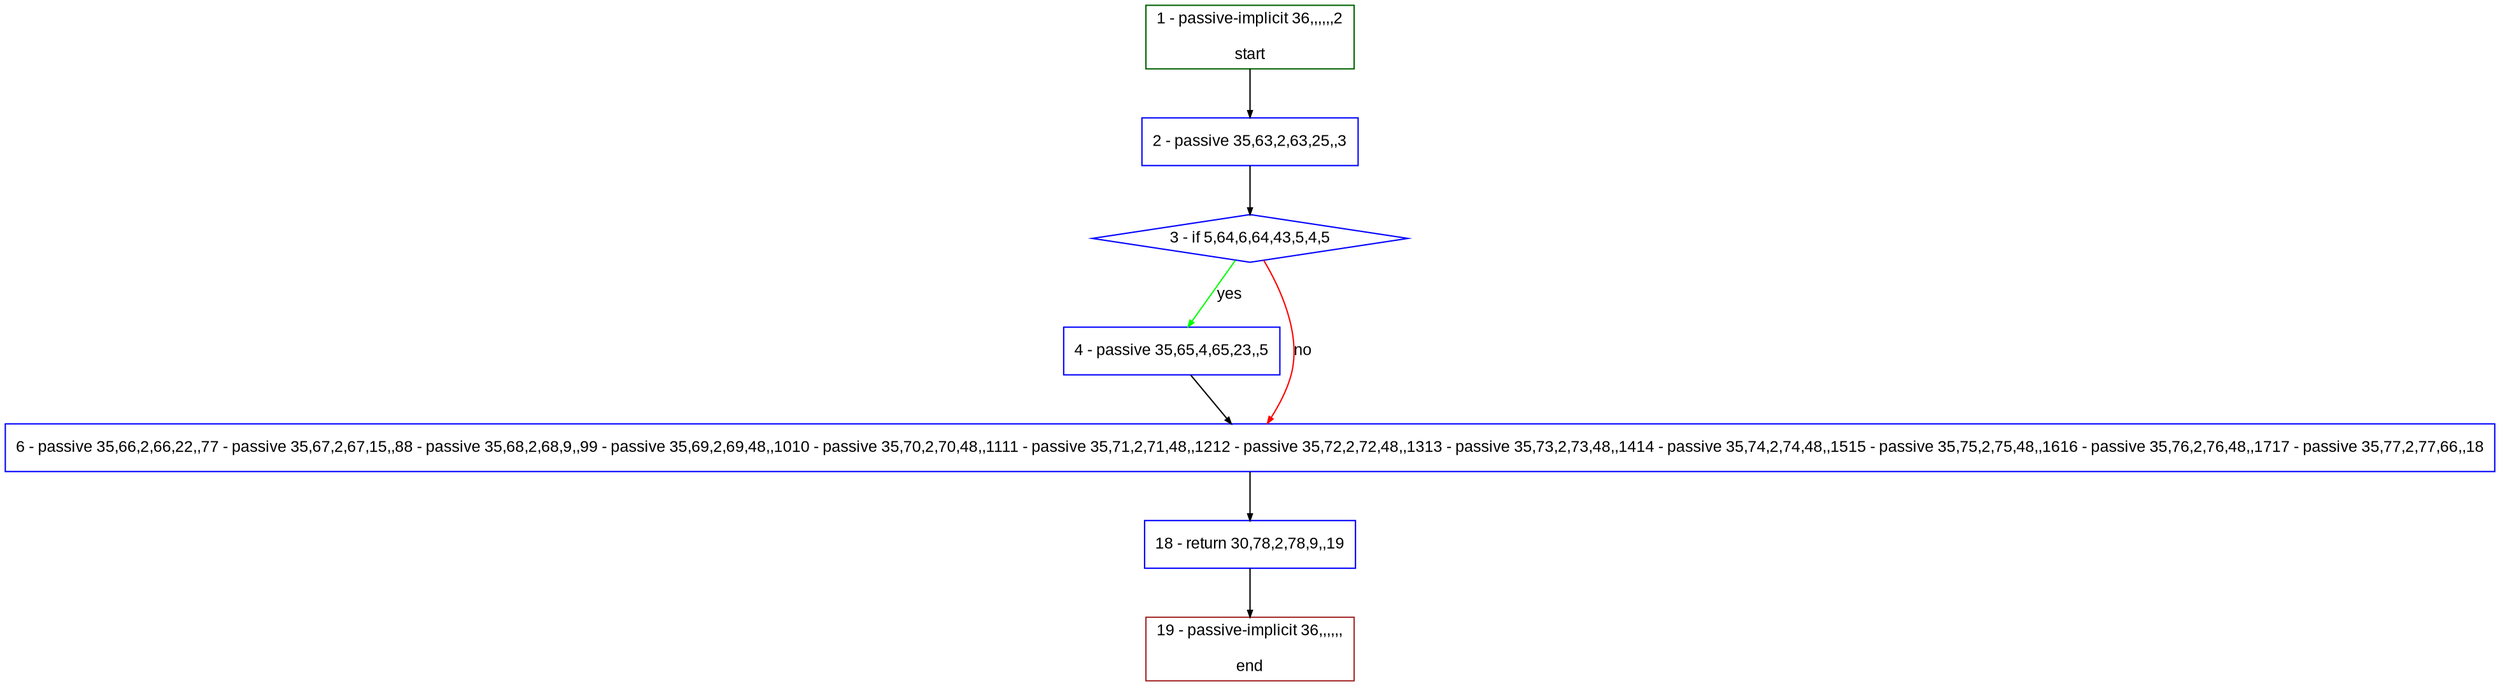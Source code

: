 digraph "" {
  graph [pack="true", label="", fontsize="12", packmode="clust", fontname="Arial", fillcolor="#FFFFCC", bgcolor="white", style="rounded,filled", compound="true"];
  node [node_initialized="no", label="", color="grey", fontsize="12", fillcolor="white", fontname="Arial", style="filled", shape="rectangle", compound="true", fixedsize="false"];
  edge [fontcolor="black", arrowhead="normal", arrowtail="none", arrowsize="0.5", ltail="", label="", color="black", fontsize="12", lhead="", fontname="Arial", dir="forward", compound="true"];
  __N1 [label="2 - passive 35,63,2,63,25,,3", color="#0000ff", fillcolor="#ffffff", style="filled", shape="box"];
  __N2 [label="1 - passive-implicit 36,,,,,,2\n\nstart", color="#006400", fillcolor="#ffffff", style="filled", shape="box"];
  __N3 [label="3 - if 5,64,6,64,43,5,4,5", color="#0000ff", fillcolor="#ffffff", style="filled", shape="diamond"];
  __N4 [label="4 - passive 35,65,4,65,23,,5", color="#0000ff", fillcolor="#ffffff", style="filled", shape="box"];
  __N5 [label="6 - passive 35,66,2,66,22,,77 - passive 35,67,2,67,15,,88 - passive 35,68,2,68,9,,99 - passive 35,69,2,69,48,,1010 - passive 35,70,2,70,48,,1111 - passive 35,71,2,71,48,,1212 - passive 35,72,2,72,48,,1313 - passive 35,73,2,73,48,,1414 - passive 35,74,2,74,48,,1515 - passive 35,75,2,75,48,,1616 - passive 35,76,2,76,48,,1717 - passive 35,77,2,77,66,,18", color="#0000ff", fillcolor="#ffffff", style="filled", shape="box"];
  __N6 [label="18 - return 30,78,2,78,9,,19", color="#0000ff", fillcolor="#ffffff", style="filled", shape="box"];
  __N7 [label="19 - passive-implicit 36,,,,,,\n\nend", color="#a52a2a", fillcolor="#ffffff", style="filled", shape="box"];
  __N2 -> __N1 [arrowhead="normal", arrowtail="none", color="#000000", label="", dir="forward"];
  __N1 -> __N3 [arrowhead="normal", arrowtail="none", color="#000000", label="", dir="forward"];
  __N3 -> __N4 [arrowhead="normal", arrowtail="none", color="#00ff00", label="yes", dir="forward"];
  __N3 -> __N5 [arrowhead="normal", arrowtail="none", color="#ff0000", label="no", dir="forward"];
  __N4 -> __N5 [arrowhead="normal", arrowtail="none", color="#000000", label="", dir="forward"];
  __N5 -> __N6 [arrowhead="normal", arrowtail="none", color="#000000", label="", dir="forward"];
  __N6 -> __N7 [arrowhead="normal", arrowtail="none", color="#000000", label="", dir="forward"];
}
